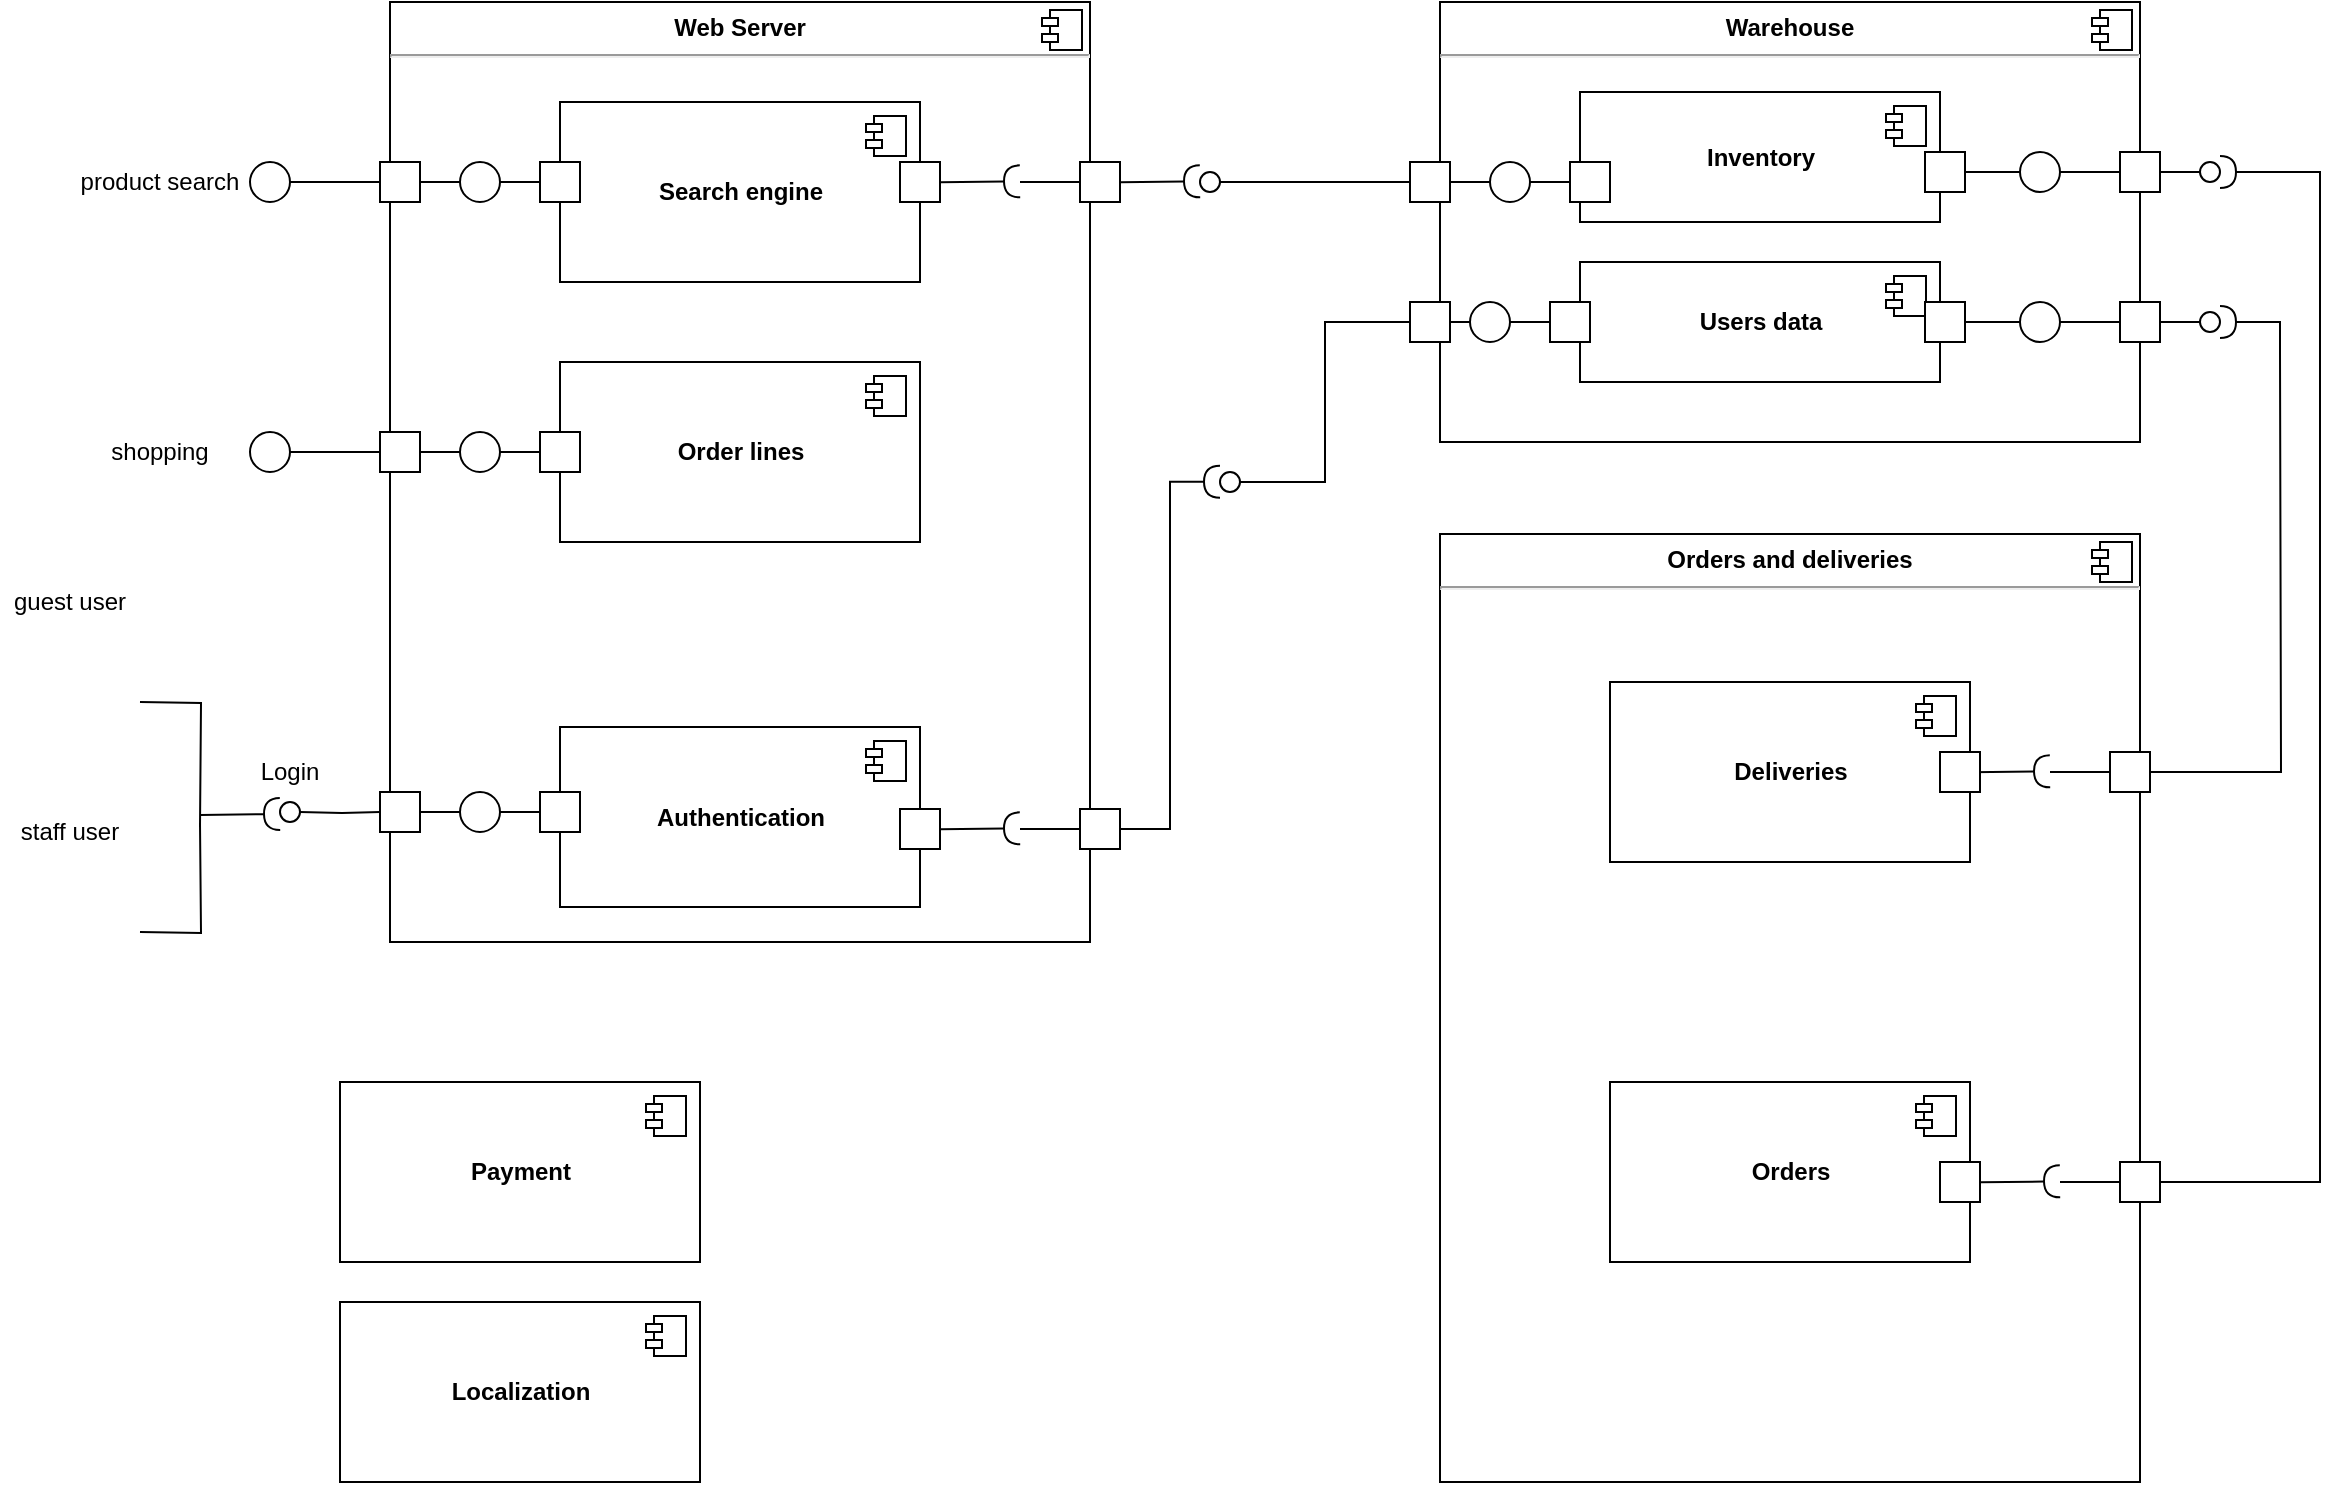<mxfile version="13.6.2" type="device"><diagram id="-DjXQtQEVf-AodjQWCOF" name="Page-1"><mxGraphModel dx="981" dy="583" grid="1" gridSize="10" guides="1" tooltips="1" connect="1" arrows="1" fold="1" page="1" pageScale="1" pageWidth="1169" pageHeight="827" math="0" shadow="0" extFonts="Permanent Marker^https://fonts.googleapis.com/css?family=Permanent+Marker"><root><mxCell id="0"/><mxCell id="1" parent="0"/><mxCell id="apI500ZZCQD79NXf8QfI-34" value="&lt;p style=&quot;margin: 0px ; margin-top: 6px ; text-align: center&quot;&gt;&lt;b&gt;Orders and deliveries&lt;/b&gt;&lt;/p&gt;&lt;hr&gt;&lt;p style=&quot;margin: 0px ; margin-left: 8px&quot;&gt;&lt;br&gt;&lt;/p&gt;" style="align=left;overflow=fill;html=1;dropTarget=0;" vertex="1" parent="1"><mxGeometry x="720" y="306" width="350" height="474" as="geometry"/></mxCell><mxCell id="apI500ZZCQD79NXf8QfI-35" value="" style="shape=component;jettyWidth=8;jettyHeight=4;" vertex="1" parent="apI500ZZCQD79NXf8QfI-34"><mxGeometry x="1" width="20" height="20" relative="1" as="geometry"><mxPoint x="-24" y="4" as="offset"/></mxGeometry></mxCell><mxCell id="apI500ZZCQD79NXf8QfI-32" value="&lt;p style=&quot;margin: 0px ; margin-top: 6px ; text-align: center&quot;&gt;&lt;b&gt;Warehouse&lt;/b&gt;&lt;/p&gt;&lt;hr&gt;" style="align=left;overflow=fill;html=1;dropTarget=0;" vertex="1" parent="1"><mxGeometry x="720" y="40" width="350" height="220" as="geometry"/></mxCell><mxCell id="apI500ZZCQD79NXf8QfI-33" value="" style="shape=component;jettyWidth=8;jettyHeight=4;" vertex="1" parent="apI500ZZCQD79NXf8QfI-32"><mxGeometry x="1" width="20" height="20" relative="1" as="geometry"><mxPoint x="-24" y="4" as="offset"/></mxGeometry></mxCell><mxCell id="apI500ZZCQD79NXf8QfI-30" value="&lt;p style=&quot;margin: 0px ; margin-top: 6px ; text-align: center&quot;&gt;&lt;b&gt;Web Server&lt;/b&gt;&lt;/p&gt;&lt;hr&gt;&lt;p style=&quot;margin: 0px ; margin-left: 8px&quot;&gt;&lt;br&gt;&lt;/p&gt;" style="align=left;overflow=fill;html=1;dropTarget=0;" vertex="1" parent="1"><mxGeometry x="195" y="40" width="350" height="470" as="geometry"/></mxCell><mxCell id="apI500ZZCQD79NXf8QfI-31" value="" style="shape=component;jettyWidth=8;jettyHeight=4;" vertex="1" parent="apI500ZZCQD79NXf8QfI-30"><mxGeometry x="1" width="20" height="20" relative="1" as="geometry"><mxPoint x="-24" y="4" as="offset"/></mxGeometry></mxCell><mxCell id="apI500ZZCQD79NXf8QfI-8" value="&lt;b&gt;Inventory&lt;/b&gt;" style="html=1;dropTarget=0;" vertex="1" parent="1"><mxGeometry x="790" y="85" width="180" height="65" as="geometry"/></mxCell><mxCell id="apI500ZZCQD79NXf8QfI-9" value="" style="shape=component;jettyWidth=8;jettyHeight=4;" vertex="1" parent="apI500ZZCQD79NXf8QfI-8"><mxGeometry x="1" width="20" height="20" relative="1" as="geometry"><mxPoint x="-27" y="7" as="offset"/></mxGeometry></mxCell><mxCell id="apI500ZZCQD79NXf8QfI-38" style="edgeStyle=orthogonalEdgeStyle;rounded=0;orthogonalLoop=1;jettySize=auto;html=1;exitX=1;exitY=0.5;exitDx=0;exitDy=0;endArrow=none;endFill=0;" edge="1" parent="1"><mxGeometry relative="1" as="geometry"><mxPoint x="100" y="450.5" as="targetPoint"/><mxPoint x="70" y="505" as="sourcePoint"/></mxGeometry></mxCell><mxCell id="apI500ZZCQD79NXf8QfI-14" value="staff user" style="text;html=1;strokeColor=none;fillColor=none;align=center;verticalAlign=middle;whiteSpace=wrap;rounded=0;" vertex="1" parent="1"><mxGeometry y="445" width="70" height="20" as="geometry"/></mxCell><mxCell id="apI500ZZCQD79NXf8QfI-15" value="&lt;b&gt;Authentication&lt;/b&gt;" style="html=1;dropTarget=0;" vertex="1" parent="1"><mxGeometry x="280" y="402.5" width="180" height="90" as="geometry"/></mxCell><mxCell id="apI500ZZCQD79NXf8QfI-16" value="" style="shape=component;jettyWidth=8;jettyHeight=4;" vertex="1" parent="apI500ZZCQD79NXf8QfI-15"><mxGeometry x="1" width="20" height="20" relative="1" as="geometry"><mxPoint x="-27" y="7" as="offset"/></mxGeometry></mxCell><mxCell id="apI500ZZCQD79NXf8QfI-17" value="&lt;b&gt;Search engine&lt;/b&gt;" style="html=1;dropTarget=0;" vertex="1" parent="1"><mxGeometry x="280" y="90" width="180" height="90" as="geometry"/></mxCell><mxCell id="apI500ZZCQD79NXf8QfI-18" value="" style="shape=component;jettyWidth=8;jettyHeight=4;" vertex="1" parent="apI500ZZCQD79NXf8QfI-17"><mxGeometry x="1" width="20" height="20" relative="1" as="geometry"><mxPoint x="-27" y="7" as="offset"/></mxGeometry></mxCell><mxCell id="apI500ZZCQD79NXf8QfI-19" value="&lt;b&gt;Order lines&lt;/b&gt;" style="html=1;dropTarget=0;" vertex="1" parent="1"><mxGeometry x="280" y="220" width="180" height="90" as="geometry"/></mxCell><mxCell id="apI500ZZCQD79NXf8QfI-20" value="" style="shape=component;jettyWidth=8;jettyHeight=4;" vertex="1" parent="apI500ZZCQD79NXf8QfI-19"><mxGeometry x="1" width="20" height="20" relative="1" as="geometry"><mxPoint x="-27" y="7" as="offset"/></mxGeometry></mxCell><mxCell id="apI500ZZCQD79NXf8QfI-21" value="&lt;b&gt;Orders&lt;/b&gt;" style="html=1;dropTarget=0;" vertex="1" parent="1"><mxGeometry x="805" y="580" width="180" height="90" as="geometry"/></mxCell><mxCell id="apI500ZZCQD79NXf8QfI-22" value="" style="shape=component;jettyWidth=8;jettyHeight=4;" vertex="1" parent="apI500ZZCQD79NXf8QfI-21"><mxGeometry x="1" width="20" height="20" relative="1" as="geometry"><mxPoint x="-27" y="7" as="offset"/></mxGeometry></mxCell><mxCell id="apI500ZZCQD79NXf8QfI-25" value="&lt;b&gt;Deliveries&lt;/b&gt;" style="html=1;dropTarget=0;" vertex="1" parent="1"><mxGeometry x="805" y="380" width="180" height="90" as="geometry"/></mxCell><mxCell id="apI500ZZCQD79NXf8QfI-26" value="" style="shape=component;jettyWidth=8;jettyHeight=4;" vertex="1" parent="apI500ZZCQD79NXf8QfI-25"><mxGeometry x="1" width="20" height="20" relative="1" as="geometry"><mxPoint x="-27" y="7" as="offset"/></mxGeometry></mxCell><mxCell id="apI500ZZCQD79NXf8QfI-27" value="&lt;b&gt;Payment&lt;/b&gt;" style="html=1;dropTarget=0;" vertex="1" parent="1"><mxGeometry x="170" y="580" width="180" height="90" as="geometry"/></mxCell><mxCell id="apI500ZZCQD79NXf8QfI-28" value="" style="shape=component;jettyWidth=8;jettyHeight=4;" vertex="1" parent="apI500ZZCQD79NXf8QfI-27"><mxGeometry x="1" width="20" height="20" relative="1" as="geometry"><mxPoint x="-27" y="7" as="offset"/></mxGeometry></mxCell><mxCell id="apI500ZZCQD79NXf8QfI-37" style="edgeStyle=orthogonalEdgeStyle;rounded=0;orthogonalLoop=1;jettySize=auto;html=1;exitX=1;exitY=0.5;exitDx=0;exitDy=0;endArrow=none;endFill=0;" edge="1" parent="1"><mxGeometry relative="1" as="geometry"><mxPoint x="100" y="452.5" as="targetPoint"/><mxPoint x="70" y="390" as="sourcePoint"/></mxGeometry></mxCell><mxCell id="apI500ZZCQD79NXf8QfI-36" value="guest user" style="text;html=1;strokeColor=none;fillColor=none;align=center;verticalAlign=middle;whiteSpace=wrap;rounded=0;" vertex="1" parent="1"><mxGeometry y="330" width="70" height="20" as="geometry"/></mxCell><mxCell id="apI500ZZCQD79NXf8QfI-41" style="edgeStyle=orthogonalEdgeStyle;rounded=0;orthogonalLoop=1;jettySize=auto;html=1;exitX=1;exitY=0.5;exitDx=0;exitDy=0;entryX=0;entryY=0.5;entryDx=0;entryDy=0;endArrow=none;endFill=0;" edge="1" parent="1" target="apI500ZZCQD79NXf8QfI-40"><mxGeometry relative="1" as="geometry"><mxPoint x="150" y="445" as="sourcePoint"/></mxGeometry></mxCell><mxCell id="apI500ZZCQD79NXf8QfI-48" style="edgeStyle=orthogonalEdgeStyle;rounded=0;orthogonalLoop=1;jettySize=auto;html=1;exitX=1;exitY=0.5;exitDx=0;exitDy=0;entryX=0;entryY=0.5;entryDx=0;entryDy=0;endArrow=none;endFill=0;" edge="1" parent="1" source="apI500ZZCQD79NXf8QfI-40" target="apI500ZZCQD79NXf8QfI-46"><mxGeometry relative="1" as="geometry"/></mxCell><mxCell id="apI500ZZCQD79NXf8QfI-40" value="" style="rounded=0;whiteSpace=wrap;html=1;" vertex="1" parent="1"><mxGeometry x="190" y="435" width="20" height="20" as="geometry"/></mxCell><mxCell id="apI500ZZCQD79NXf8QfI-42" value="" style="rounded=0;orthogonalLoop=1;jettySize=auto;html=1;endArrow=none;endFill=0;exitX=0.5;exitY=0.9;exitDx=0;exitDy=0;exitPerimeter=0;" edge="1" target="apI500ZZCQD79NXf8QfI-44" parent="1" source="apI500ZZCQD79NXf8QfI-44"><mxGeometry relative="1" as="geometry"><mxPoint x="190" y="762.5" as="sourcePoint"/></mxGeometry></mxCell><mxCell id="apI500ZZCQD79NXf8QfI-44" value="" style="ellipse;whiteSpace=wrap;html=1;fontFamily=Helvetica;fontSize=12;fontColor=#000000;align=center;strokeColor=#000000;fillColor=#ffffff;points=[];aspect=fixed;resizable=0;" vertex="1" parent="1"><mxGeometry x="140" y="440" width="10" height="10" as="geometry"/></mxCell><mxCell id="apI500ZZCQD79NXf8QfI-49" style="edgeStyle=orthogonalEdgeStyle;rounded=0;orthogonalLoop=1;jettySize=auto;html=1;entryX=0.003;entryY=0.47;entryDx=0;entryDy=0;entryPerimeter=0;endArrow=none;endFill=0;" edge="1" parent="1" source="apI500ZZCQD79NXf8QfI-46" target="apI500ZZCQD79NXf8QfI-15"><mxGeometry relative="1" as="geometry"/></mxCell><mxCell id="apI500ZZCQD79NXf8QfI-46" value="" style="ellipse;whiteSpace=wrap;html=1;" vertex="1" parent="1"><mxGeometry x="230" y="435" width="20" height="20" as="geometry"/></mxCell><mxCell id="apI500ZZCQD79NXf8QfI-50" value="Login" style="text;html=1;strokeColor=none;fillColor=none;align=center;verticalAlign=middle;whiteSpace=wrap;rounded=0;" vertex="1" parent="1"><mxGeometry x="125" y="415" width="40" height="20" as="geometry"/></mxCell><mxCell id="apI500ZZCQD79NXf8QfI-51" value="product search" style="text;html=1;strokeColor=none;fillColor=none;align=center;verticalAlign=middle;whiteSpace=wrap;rounded=0;" vertex="1" parent="1"><mxGeometry x="35" y="120" width="90" height="20" as="geometry"/></mxCell><mxCell id="apI500ZZCQD79NXf8QfI-52" value="" style="rounded=0;whiteSpace=wrap;html=1;" vertex="1" parent="1"><mxGeometry x="270" y="435" width="20" height="20" as="geometry"/></mxCell><mxCell id="apI500ZZCQD79NXf8QfI-53" style="edgeStyle=orthogonalEdgeStyle;rounded=0;orthogonalLoop=1;jettySize=auto;html=1;exitX=1;exitY=0.5;exitDx=0;exitDy=0;entryX=0;entryY=0.5;entryDx=0;entryDy=0;endArrow=none;endFill=0;" edge="1" parent="1" source="apI500ZZCQD79NXf8QfI-54" target="apI500ZZCQD79NXf8QfI-55"><mxGeometry relative="1" as="geometry"/></mxCell><mxCell id="apI500ZZCQD79NXf8QfI-54" value="" style="rounded=0;whiteSpace=wrap;html=1;" vertex="1" parent="1"><mxGeometry x="190" y="120" width="20" height="20" as="geometry"/></mxCell><mxCell id="apI500ZZCQD79NXf8QfI-55" value="" style="ellipse;whiteSpace=wrap;html=1;" vertex="1" parent="1"><mxGeometry x="230" y="120" width="20" height="20" as="geometry"/></mxCell><mxCell id="apI500ZZCQD79NXf8QfI-56" value="" style="rounded=0;whiteSpace=wrap;html=1;" vertex="1" parent="1"><mxGeometry x="270" y="120" width="20" height="20" as="geometry"/></mxCell><mxCell id="apI500ZZCQD79NXf8QfI-57" style="edgeStyle=orthogonalEdgeStyle;rounded=0;orthogonalLoop=1;jettySize=auto;html=1;exitX=0;exitY=0.5;exitDx=0;exitDy=0;entryX=1;entryY=0.5;entryDx=0;entryDy=0;endArrow=none;endFill=0;" edge="1" parent="1" source="apI500ZZCQD79NXf8QfI-56" target="apI500ZZCQD79NXf8QfI-55"><mxGeometry relative="1" as="geometry"><mxPoint x="220" y="140" as="sourcePoint"/><mxPoint x="240" y="140" as="targetPoint"/></mxGeometry></mxCell><mxCell id="apI500ZZCQD79NXf8QfI-58" value="" style="ellipse;whiteSpace=wrap;html=1;" vertex="1" parent="1"><mxGeometry x="125" y="120" width="20" height="20" as="geometry"/></mxCell><mxCell id="apI500ZZCQD79NXf8QfI-59" style="edgeStyle=orthogonalEdgeStyle;rounded=0;orthogonalLoop=1;jettySize=auto;html=1;exitX=0;exitY=0.5;exitDx=0;exitDy=0;entryX=1;entryY=0.5;entryDx=0;entryDy=0;endArrow=none;endFill=0;" edge="1" parent="1" target="apI500ZZCQD79NXf8QfI-58" source="apI500ZZCQD79NXf8QfI-54"><mxGeometry relative="1" as="geometry"><mxPoint x="165" y="130" as="sourcePoint"/><mxPoint x="135" y="140" as="targetPoint"/></mxGeometry></mxCell><mxCell id="apI500ZZCQD79NXf8QfI-60" value="shopping" style="text;html=1;strokeColor=none;fillColor=none;align=center;verticalAlign=middle;whiteSpace=wrap;rounded=0;" vertex="1" parent="1"><mxGeometry x="35" y="255" width="90" height="20" as="geometry"/></mxCell><mxCell id="apI500ZZCQD79NXf8QfI-61" style="edgeStyle=orthogonalEdgeStyle;rounded=0;orthogonalLoop=1;jettySize=auto;html=1;exitX=1;exitY=0.5;exitDx=0;exitDy=0;entryX=0;entryY=0.5;entryDx=0;entryDy=0;endArrow=none;endFill=0;" edge="1" parent="1" source="apI500ZZCQD79NXf8QfI-62" target="apI500ZZCQD79NXf8QfI-63"><mxGeometry relative="1" as="geometry"/></mxCell><mxCell id="apI500ZZCQD79NXf8QfI-62" value="" style="rounded=0;whiteSpace=wrap;html=1;" vertex="1" parent="1"><mxGeometry x="190" y="255" width="20" height="20" as="geometry"/></mxCell><mxCell id="apI500ZZCQD79NXf8QfI-63" value="" style="ellipse;whiteSpace=wrap;html=1;" vertex="1" parent="1"><mxGeometry x="230" y="255" width="20" height="20" as="geometry"/></mxCell><mxCell id="apI500ZZCQD79NXf8QfI-64" value="" style="rounded=0;whiteSpace=wrap;html=1;" vertex="1" parent="1"><mxGeometry x="270" y="255" width="20" height="20" as="geometry"/></mxCell><mxCell id="apI500ZZCQD79NXf8QfI-65" style="edgeStyle=orthogonalEdgeStyle;rounded=0;orthogonalLoop=1;jettySize=auto;html=1;exitX=0;exitY=0.5;exitDx=0;exitDy=0;entryX=1;entryY=0.5;entryDx=0;entryDy=0;endArrow=none;endFill=0;" edge="1" parent="1" source="apI500ZZCQD79NXf8QfI-64" target="apI500ZZCQD79NXf8QfI-63"><mxGeometry relative="1" as="geometry"><mxPoint x="220" y="275" as="sourcePoint"/><mxPoint x="240" y="275" as="targetPoint"/></mxGeometry></mxCell><mxCell id="apI500ZZCQD79NXf8QfI-66" value="" style="ellipse;whiteSpace=wrap;html=1;" vertex="1" parent="1"><mxGeometry x="125" y="255" width="20" height="20" as="geometry"/></mxCell><mxCell id="apI500ZZCQD79NXf8QfI-67" style="edgeStyle=orthogonalEdgeStyle;rounded=0;orthogonalLoop=1;jettySize=auto;html=1;exitX=0;exitY=0.5;exitDx=0;exitDy=0;entryX=1;entryY=0.5;entryDx=0;entryDy=0;endArrow=none;endFill=0;" edge="1" parent="1" source="apI500ZZCQD79NXf8QfI-62" target="apI500ZZCQD79NXf8QfI-66"><mxGeometry relative="1" as="geometry"><mxPoint x="165" y="265" as="sourcePoint"/><mxPoint x="135" y="275" as="targetPoint"/></mxGeometry></mxCell><mxCell id="apI500ZZCQD79NXf8QfI-68" value="" style="rounded=0;orthogonalLoop=1;jettySize=auto;html=1;endArrow=halfCircle;endFill=0;endSize=6;strokeWidth=1;" edge="1" parent="1"><mxGeometry relative="1" as="geometry"><mxPoint x="100" y="446.5" as="sourcePoint"/><mxPoint x="140" y="446" as="targetPoint"/></mxGeometry></mxCell><mxCell id="apI500ZZCQD79NXf8QfI-69" value="" style="rounded=0;orthogonalLoop=1;jettySize=auto;html=1;endArrow=halfCircle;endFill=0;endSize=6;strokeWidth=1;" edge="1" parent="1"><mxGeometry relative="1" as="geometry"><mxPoint x="470" y="130.16" as="sourcePoint"/><mxPoint x="510" y="129.66" as="targetPoint"/></mxGeometry></mxCell><mxCell id="apI500ZZCQD79NXf8QfI-70" value="" style="rounded=0;whiteSpace=wrap;html=1;" vertex="1" parent="1"><mxGeometry x="450" y="120" width="20" height="20" as="geometry"/></mxCell><mxCell id="apI500ZZCQD79NXf8QfI-73" value="" style="rounded=0;whiteSpace=wrap;html=1;" vertex="1" parent="1"><mxGeometry x="540" y="120" width="20" height="20" as="geometry"/></mxCell><mxCell id="apI500ZZCQD79NXf8QfI-74" style="edgeStyle=orthogonalEdgeStyle;rounded=0;orthogonalLoop=1;jettySize=auto;html=1;exitX=0;exitY=0.5;exitDx=0;exitDy=0;endArrow=none;endFill=0;" edge="1" parent="1" source="apI500ZZCQD79NXf8QfI-73"><mxGeometry relative="1" as="geometry"><mxPoint x="490" y="140" as="sourcePoint"/><mxPoint x="510" y="130" as="targetPoint"/></mxGeometry></mxCell><mxCell id="apI500ZZCQD79NXf8QfI-75" value="" style="rounded=0;orthogonalLoop=1;jettySize=auto;html=1;endArrow=halfCircle;endFill=0;endSize=6;strokeWidth=1;" edge="1" parent="1"><mxGeometry relative="1" as="geometry"><mxPoint x="560" y="130.16" as="sourcePoint"/><mxPoint x="600" y="129.66" as="targetPoint"/></mxGeometry></mxCell><mxCell id="apI500ZZCQD79NXf8QfI-86" style="edgeStyle=orthogonalEdgeStyle;rounded=0;orthogonalLoop=1;jettySize=auto;html=1;exitX=1;exitY=0.5;exitDx=0;exitDy=0;entryX=0;entryY=0.5;entryDx=0;entryDy=0;endArrow=none;endFill=0;" edge="1" parent="1" source="apI500ZZCQD79NXf8QfI-87" target="apI500ZZCQD79NXf8QfI-88"><mxGeometry relative="1" as="geometry"/></mxCell><mxCell id="apI500ZZCQD79NXf8QfI-87" value="" style="rounded=0;whiteSpace=wrap;html=1;" vertex="1" parent="1"><mxGeometry x="705" y="120" width="20" height="20" as="geometry"/></mxCell><mxCell id="apI500ZZCQD79NXf8QfI-88" value="" style="ellipse;whiteSpace=wrap;html=1;" vertex="1" parent="1"><mxGeometry x="745" y="120" width="20" height="20" as="geometry"/></mxCell><mxCell id="apI500ZZCQD79NXf8QfI-89" value="" style="rounded=0;whiteSpace=wrap;html=1;" vertex="1" parent="1"><mxGeometry x="785" y="120" width="20" height="20" as="geometry"/></mxCell><mxCell id="apI500ZZCQD79NXf8QfI-90" style="edgeStyle=orthogonalEdgeStyle;rounded=0;orthogonalLoop=1;jettySize=auto;html=1;exitX=0;exitY=0.5;exitDx=0;exitDy=0;entryX=1;entryY=0.5;entryDx=0;entryDy=0;endArrow=none;endFill=0;" edge="1" parent="1" source="apI500ZZCQD79NXf8QfI-89" target="apI500ZZCQD79NXf8QfI-88"><mxGeometry relative="1" as="geometry"><mxPoint x="735" y="140" as="sourcePoint"/><mxPoint x="755" y="140" as="targetPoint"/></mxGeometry></mxCell><mxCell id="apI500ZZCQD79NXf8QfI-91" value="" style="ellipse;whiteSpace=wrap;html=1;" vertex="1" parent="1"><mxGeometry x="600" y="125" width="10" height="10" as="geometry"/></mxCell><mxCell id="apI500ZZCQD79NXf8QfI-92" style="edgeStyle=orthogonalEdgeStyle;rounded=0;orthogonalLoop=1;jettySize=auto;html=1;exitX=0;exitY=0.5;exitDx=0;exitDy=0;entryX=1;entryY=0.5;entryDx=0;entryDy=0;endArrow=none;endFill=0;" edge="1" parent="1" source="apI500ZZCQD79NXf8QfI-87" target="apI500ZZCQD79NXf8QfI-91"><mxGeometry relative="1" as="geometry"><mxPoint x="680" y="130" as="sourcePoint"/><mxPoint x="650" y="140" as="targetPoint"/></mxGeometry></mxCell><mxCell id="apI500ZZCQD79NXf8QfI-93" value="&lt;b&gt;Localization&lt;/b&gt;" style="html=1;dropTarget=0;" vertex="1" parent="1"><mxGeometry x="170" y="690" width="180" height="90" as="geometry"/></mxCell><mxCell id="apI500ZZCQD79NXf8QfI-94" value="" style="shape=component;jettyWidth=8;jettyHeight=4;" vertex="1" parent="apI500ZZCQD79NXf8QfI-93"><mxGeometry x="1" width="20" height="20" relative="1" as="geometry"><mxPoint x="-27" y="7" as="offset"/></mxGeometry></mxCell><mxCell id="apI500ZZCQD79NXf8QfI-95" value="&lt;b&gt;Users data&lt;/b&gt;" style="html=1;dropTarget=0;" vertex="1" parent="1"><mxGeometry x="790" y="170" width="180" height="60" as="geometry"/></mxCell><mxCell id="apI500ZZCQD79NXf8QfI-96" value="" style="shape=component;jettyWidth=8;jettyHeight=4;" vertex="1" parent="apI500ZZCQD79NXf8QfI-95"><mxGeometry x="1" width="20" height="20" relative="1" as="geometry"><mxPoint x="-27" y="7" as="offset"/></mxGeometry></mxCell><mxCell id="apI500ZZCQD79NXf8QfI-97" style="edgeStyle=orthogonalEdgeStyle;rounded=0;orthogonalLoop=1;jettySize=auto;html=1;exitX=1;exitY=0.5;exitDx=0;exitDy=0;entryX=0;entryY=0.5;entryDx=0;entryDy=0;endArrow=none;endFill=0;" edge="1" parent="1" source="apI500ZZCQD79NXf8QfI-98" target="apI500ZZCQD79NXf8QfI-99"><mxGeometry relative="1" as="geometry"/></mxCell><mxCell id="apI500ZZCQD79NXf8QfI-98" value="" style="rounded=0;whiteSpace=wrap;html=1;" vertex="1" parent="1"><mxGeometry x="705" y="190" width="20" height="20" as="geometry"/></mxCell><mxCell id="apI500ZZCQD79NXf8QfI-99" value="" style="ellipse;whiteSpace=wrap;html=1;" vertex="1" parent="1"><mxGeometry x="735" y="190" width="20" height="20" as="geometry"/></mxCell><mxCell id="apI500ZZCQD79NXf8QfI-100" value="" style="rounded=0;whiteSpace=wrap;html=1;" vertex="1" parent="1"><mxGeometry x="775" y="190" width="20" height="20" as="geometry"/></mxCell><mxCell id="apI500ZZCQD79NXf8QfI-101" style="edgeStyle=orthogonalEdgeStyle;rounded=0;orthogonalLoop=1;jettySize=auto;html=1;exitX=0;exitY=0.5;exitDx=0;exitDy=0;entryX=1;entryY=0.5;entryDx=0;entryDy=0;endArrow=none;endFill=0;" edge="1" parent="1" source="apI500ZZCQD79NXf8QfI-100" target="apI500ZZCQD79NXf8QfI-99"><mxGeometry relative="1" as="geometry"><mxPoint x="725" y="210" as="sourcePoint"/><mxPoint x="745" y="210" as="targetPoint"/></mxGeometry></mxCell><mxCell id="apI500ZZCQD79NXf8QfI-102" value="" style="ellipse;whiteSpace=wrap;html=1;" vertex="1" parent="1"><mxGeometry x="610" y="275" width="10" height="10" as="geometry"/></mxCell><mxCell id="apI500ZZCQD79NXf8QfI-103" style="edgeStyle=orthogonalEdgeStyle;rounded=0;orthogonalLoop=1;jettySize=auto;html=1;exitX=0;exitY=0.5;exitDx=0;exitDy=0;entryX=1;entryY=0.5;entryDx=0;entryDy=0;endArrow=none;endFill=0;" edge="1" parent="1" source="apI500ZZCQD79NXf8QfI-98" target="apI500ZZCQD79NXf8QfI-102"><mxGeometry relative="1" as="geometry"><mxPoint x="670" y="200" as="sourcePoint"/><mxPoint x="640" y="210" as="targetPoint"/></mxGeometry></mxCell><mxCell id="apI500ZZCQD79NXf8QfI-104" value="" style="rounded=0;orthogonalLoop=1;jettySize=auto;html=1;endArrow=halfCircle;endFill=0;endSize=6;strokeWidth=1;" edge="1" parent="1"><mxGeometry relative="1" as="geometry"><mxPoint x="470" y="453.66" as="sourcePoint"/><mxPoint x="510" y="453.16" as="targetPoint"/></mxGeometry></mxCell><mxCell id="apI500ZZCQD79NXf8QfI-105" value="" style="rounded=0;whiteSpace=wrap;html=1;" vertex="1" parent="1"><mxGeometry x="450" y="443.5" width="20" height="20" as="geometry"/></mxCell><mxCell id="apI500ZZCQD79NXf8QfI-106" value="" style="rounded=0;whiteSpace=wrap;html=1;" vertex="1" parent="1"><mxGeometry x="540" y="443.5" width="20" height="20" as="geometry"/></mxCell><mxCell id="apI500ZZCQD79NXf8QfI-107" style="edgeStyle=orthogonalEdgeStyle;rounded=0;orthogonalLoop=1;jettySize=auto;html=1;exitX=0;exitY=0.5;exitDx=0;exitDy=0;endArrow=none;endFill=0;" edge="1" parent="1" source="apI500ZZCQD79NXf8QfI-106"><mxGeometry relative="1" as="geometry"><mxPoint x="490" y="463.5" as="sourcePoint"/><mxPoint x="510" y="453.5" as="targetPoint"/></mxGeometry></mxCell><mxCell id="apI500ZZCQD79NXf8QfI-108" value="" style="rounded=0;orthogonalLoop=1;jettySize=auto;html=1;endArrow=halfCircle;endFill=0;endSize=6;strokeWidth=1;edgeStyle=elbowEdgeStyle;exitX=1;exitY=0.5;exitDx=0;exitDy=0;" edge="1" parent="1" source="apI500ZZCQD79NXf8QfI-106"><mxGeometry relative="1" as="geometry"><mxPoint x="570" y="393.5" as="sourcePoint"/><mxPoint x="610" y="279.84" as="targetPoint"/></mxGeometry></mxCell><mxCell id="apI500ZZCQD79NXf8QfI-125" style="edgeStyle=elbowEdgeStyle;rounded=0;orthogonalLoop=1;jettySize=auto;html=1;exitX=1;exitY=0.5;exitDx=0;exitDy=0;entryX=0;entryY=0.5;entryDx=0;entryDy=0;endArrow=none;endFill=0;" edge="1" parent="1" source="apI500ZZCQD79NXf8QfI-117" target="apI500ZZCQD79NXf8QfI-120"><mxGeometry relative="1" as="geometry"/></mxCell><mxCell id="apI500ZZCQD79NXf8QfI-117" value="" style="rounded=0;whiteSpace=wrap;html=1;direction=east;" vertex="1" parent="1"><mxGeometry x="1060" y="115" width="20" height="20" as="geometry"/></mxCell><mxCell id="apI500ZZCQD79NXf8QfI-122" value="" style="edgeStyle=elbowEdgeStyle;rounded=0;orthogonalLoop=1;jettySize=auto;html=1;endArrow=none;endFill=0;" edge="1" parent="1" source="apI500ZZCQD79NXf8QfI-118" target="apI500ZZCQD79NXf8QfI-119"><mxGeometry relative="1" as="geometry"/></mxCell><mxCell id="apI500ZZCQD79NXf8QfI-124" style="edgeStyle=elbowEdgeStyle;rounded=0;orthogonalLoop=1;jettySize=auto;html=1;exitX=1;exitY=0.5;exitDx=0;exitDy=0;entryX=0;entryY=0.5;entryDx=0;entryDy=0;endArrow=none;endFill=0;" edge="1" parent="1" source="apI500ZZCQD79NXf8QfI-118" target="apI500ZZCQD79NXf8QfI-117"><mxGeometry relative="1" as="geometry"/></mxCell><mxCell id="apI500ZZCQD79NXf8QfI-118" value="" style="ellipse;whiteSpace=wrap;html=1;direction=east;" vertex="1" parent="1"><mxGeometry x="1010" y="115" width="20" height="20" as="geometry"/></mxCell><mxCell id="apI500ZZCQD79NXf8QfI-119" value="" style="rounded=0;whiteSpace=wrap;html=1;direction=east;" vertex="1" parent="1"><mxGeometry x="962.5" y="115" width="20" height="20" as="geometry"/></mxCell><mxCell id="apI500ZZCQD79NXf8QfI-120" value="" style="ellipse;whiteSpace=wrap;html=1;direction=east;" vertex="1" parent="1"><mxGeometry x="1100" y="120" width="10" height="10" as="geometry"/></mxCell><mxCell id="apI500ZZCQD79NXf8QfI-127" value="" style="rounded=0;orthogonalLoop=1;jettySize=auto;html=1;endArrow=halfCircle;endFill=0;endSize=6;strokeWidth=1;" edge="1" parent="1"><mxGeometry relative="1" as="geometry"><mxPoint x="990" y="630.16" as="sourcePoint"/><mxPoint x="1030" y="629.66" as="targetPoint"/></mxGeometry></mxCell><mxCell id="apI500ZZCQD79NXf8QfI-128" value="" style="rounded=0;whiteSpace=wrap;html=1;" vertex="1" parent="1"><mxGeometry x="970" y="620" width="20" height="20" as="geometry"/></mxCell><mxCell id="apI500ZZCQD79NXf8QfI-131" style="edgeStyle=orthogonalEdgeStyle;rounded=0;orthogonalLoop=1;jettySize=auto;html=1;exitX=1;exitY=0.5;exitDx=0;exitDy=0;endArrow=halfCircle;endFill=0;" edge="1" parent="1" source="apI500ZZCQD79NXf8QfI-129" target="apI500ZZCQD79NXf8QfI-120"><mxGeometry relative="1" as="geometry"><mxPoint x="1140" y="130" as="targetPoint"/><Array as="points"><mxPoint x="1160" y="630"/><mxPoint x="1160" y="125"/></Array></mxGeometry></mxCell><mxCell id="apI500ZZCQD79NXf8QfI-129" value="" style="rounded=0;whiteSpace=wrap;html=1;" vertex="1" parent="1"><mxGeometry x="1060" y="620" width="20" height="20" as="geometry"/></mxCell><mxCell id="apI500ZZCQD79NXf8QfI-130" style="edgeStyle=orthogonalEdgeStyle;rounded=0;orthogonalLoop=1;jettySize=auto;html=1;exitX=0;exitY=0.5;exitDx=0;exitDy=0;endArrow=none;endFill=0;" edge="1" parent="1" source="apI500ZZCQD79NXf8QfI-129"><mxGeometry relative="1" as="geometry"><mxPoint x="1010" y="640" as="sourcePoint"/><mxPoint x="1030" y="630" as="targetPoint"/></mxGeometry></mxCell><mxCell id="apI500ZZCQD79NXf8QfI-132" style="edgeStyle=elbowEdgeStyle;rounded=0;orthogonalLoop=1;jettySize=auto;html=1;exitX=1;exitY=0.5;exitDx=0;exitDy=0;entryX=0;entryY=0.5;entryDx=0;entryDy=0;endArrow=none;endFill=0;" edge="1" parent="1" source="apI500ZZCQD79NXf8QfI-133" target="apI500ZZCQD79NXf8QfI-138"><mxGeometry relative="1" as="geometry"/></mxCell><mxCell id="apI500ZZCQD79NXf8QfI-133" value="" style="rounded=0;whiteSpace=wrap;html=1;direction=east;" vertex="1" parent="1"><mxGeometry x="1060" y="190" width="20" height="20" as="geometry"/></mxCell><mxCell id="apI500ZZCQD79NXf8QfI-134" value="" style="edgeStyle=elbowEdgeStyle;rounded=0;orthogonalLoop=1;jettySize=auto;html=1;endArrow=none;endFill=0;" edge="1" parent="1" source="apI500ZZCQD79NXf8QfI-136" target="apI500ZZCQD79NXf8QfI-137"><mxGeometry relative="1" as="geometry"/></mxCell><mxCell id="apI500ZZCQD79NXf8QfI-135" style="edgeStyle=elbowEdgeStyle;rounded=0;orthogonalLoop=1;jettySize=auto;html=1;exitX=1;exitY=0.5;exitDx=0;exitDy=0;entryX=0;entryY=0.5;entryDx=0;entryDy=0;endArrow=none;endFill=0;" edge="1" parent="1" source="apI500ZZCQD79NXf8QfI-136" target="apI500ZZCQD79NXf8QfI-133"><mxGeometry relative="1" as="geometry"/></mxCell><mxCell id="apI500ZZCQD79NXf8QfI-136" value="" style="ellipse;whiteSpace=wrap;html=1;direction=east;" vertex="1" parent="1"><mxGeometry x="1010" y="190" width="20" height="20" as="geometry"/></mxCell><mxCell id="apI500ZZCQD79NXf8QfI-137" value="" style="rounded=0;whiteSpace=wrap;html=1;direction=east;" vertex="1" parent="1"><mxGeometry x="962.5" y="190" width="20" height="20" as="geometry"/></mxCell><mxCell id="apI500ZZCQD79NXf8QfI-138" value="" style="ellipse;whiteSpace=wrap;html=1;direction=east;" vertex="1" parent="1"><mxGeometry x="1100" y="195" width="10" height="10" as="geometry"/></mxCell><mxCell id="apI500ZZCQD79NXf8QfI-139" value="" style="rounded=0;orthogonalLoop=1;jettySize=auto;html=1;endArrow=halfCircle;endFill=0;endSize=6;strokeWidth=1;edgeStyle=elbowEdgeStyle;" edge="1" parent="1"><mxGeometry relative="1" as="geometry"><mxPoint x="1140" y="215" as="sourcePoint"/><mxPoint x="1110" y="200.0" as="targetPoint"/><Array as="points"><mxPoint x="1140" y="205"/></Array></mxGeometry></mxCell><mxCell id="apI500ZZCQD79NXf8QfI-140" value="" style="rounded=0;orthogonalLoop=1;jettySize=auto;html=1;endArrow=halfCircle;endFill=0;endSize=6;strokeWidth=1;" edge="1" parent="1"><mxGeometry relative="1" as="geometry"><mxPoint x="985" y="425.16" as="sourcePoint"/><mxPoint x="1025" y="424.66" as="targetPoint"/></mxGeometry></mxCell><mxCell id="apI500ZZCQD79NXf8QfI-141" value="" style="rounded=0;whiteSpace=wrap;html=1;" vertex="1" parent="1"><mxGeometry x="970" y="415" width="20" height="20" as="geometry"/></mxCell><mxCell id="apI500ZZCQD79NXf8QfI-142" style="edgeStyle=orthogonalEdgeStyle;rounded=0;orthogonalLoop=1;jettySize=auto;html=1;exitX=1;exitY=0.5;exitDx=0;exitDy=0;endArrow=none;endFill=0;elbow=vertical;" edge="1" parent="1" source="apI500ZZCQD79NXf8QfI-143"><mxGeometry relative="1" as="geometry"><mxPoint x="1140" y="215" as="targetPoint"/></mxGeometry></mxCell><mxCell id="apI500ZZCQD79NXf8QfI-143" value="" style="rounded=0;whiteSpace=wrap;html=1;" vertex="1" parent="1"><mxGeometry x="1055" y="415" width="20" height="20" as="geometry"/></mxCell><mxCell id="apI500ZZCQD79NXf8QfI-144" style="edgeStyle=orthogonalEdgeStyle;rounded=0;orthogonalLoop=1;jettySize=auto;html=1;exitX=0;exitY=0.5;exitDx=0;exitDy=0;endArrow=none;endFill=0;" edge="1" parent="1" source="apI500ZZCQD79NXf8QfI-143"><mxGeometry relative="1" as="geometry"><mxPoint x="1005" y="435" as="sourcePoint"/><mxPoint x="1025" y="425" as="targetPoint"/></mxGeometry></mxCell></root></mxGraphModel></diagram></mxfile>